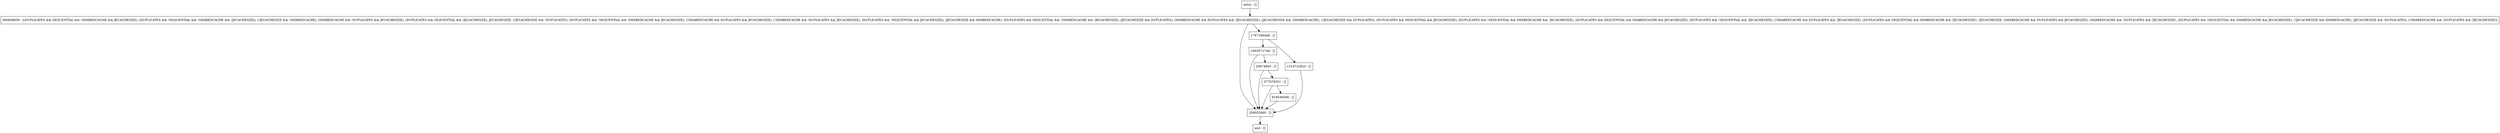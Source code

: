 digraph setDebugNameForDatabaseImpl {
node [shape=record];
entry [label="entry - []"];
exit [label="exit - []"];
256052660 [label="256052660 - []"];
1767186448 [label="1767186448 - []"];
1093571748 [label="1093571748 - []"];
1314722825 [label="1314722825 - []"];
819546506 [label="819546506 - []"];
20674865 [label="20674865 - []"];
377678351 [label="377678351 - []"];
680848659 [label="680848659 - [(DUPLICATES && SEQUENTIAL && !SHAREDCACHE && JECACHESIZE), (DUPLICATES && !SEQUENTIAL && !SHAREDCACHE && !JECACHESIZE), (!JECACHESIZE && !SHAREDCACHE), (SHAREDCACHE && !DUPLICATES && JECACHESIZE), (DUPLICATES && SEQUENTIAL && !JECACHESIZE), JECACHESIZE, (!JECACHESIZE && !DUPLICATES), (DUPLICATES && !SEQUENTIAL && !SHAREDCACHE && JECACHESIZE), (!SHAREDCACHE && DUPLICATES && JECACHESIZE), (!SHAREDCACHE && !DUPLICATES && JECACHESIZE), (DUPLICATES && !SEQUENTIAL && JECACHESIZE), (JECACHESIZE && SHAREDCACHE), (DUPLICATES && SEQUENTIAL && !SHAREDCACHE && !JECACHESIZE), (JECACHESIZE && DUPLICATES), (SHAREDCACHE && DUPLICATES && !JECACHESIZE), (JECACHESIZE && !SHAREDCACHE), (!JECACHESIZE && DUPLICATES), (DUPLICATES && SEQUENTIAL && JECACHESIZE), (DUPLICATES && !SEQUENTIAL && SHAREDCACHE && !JECACHESIZE), (DUPLICATES && SEQUENTIAL && SHAREDCACHE && JECACHESIZE), (DUPLICATES && !SEQUENTIAL && !JECACHESIZE), (!SHAREDCACHE && DUPLICATES && !JECACHESIZE), (DUPLICATES && SEQUENTIAL && SHAREDCACHE && !JECACHESIZE), !JECACHESIZE, (SHAREDCACHE && DUPLICATES && JECACHESIZE), (SHAREDCACHE && !DUPLICATES && !JECACHESIZE), (DUPLICATES && !SEQUENTIAL && SHAREDCACHE && JECACHESIZE), (!JECACHESIZE && SHAREDCACHE), (JECACHESIZE && !DUPLICATES), (!SHAREDCACHE && !DUPLICATES && !JECACHESIZE)]"];
entry;
exit;
entry -> 680848659;
256052660 -> exit;
1767186448 -> 1093571748;
1767186448 -> 1314722825;
1093571748 -> 256052660;
1093571748 -> 20674865;
1314722825 -> 256052660;
819546506 -> 256052660;
20674865 -> 256052660;
20674865 -> 377678351;
377678351 -> 256052660;
377678351 -> 819546506;
680848659 -> 256052660;
680848659 -> 1767186448;
}
